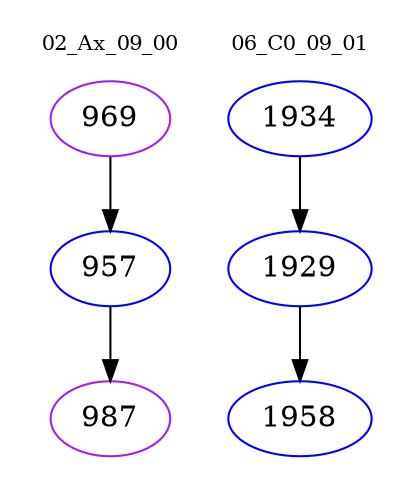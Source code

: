 digraph{
subgraph cluster_0 {
color = white
label = "02_Ax_09_00";
fontsize=10;
T0_969 [label="969", color="purple"]
T0_969 -> T0_957 [color="black"]
T0_957 [label="957", color="blue"]
T0_957 -> T0_987 [color="black"]
T0_987 [label="987", color="purple"]
}
subgraph cluster_1 {
color = white
label = "06_C0_09_01";
fontsize=10;
T1_1934 [label="1934", color="blue"]
T1_1934 -> T1_1929 [color="black"]
T1_1929 [label="1929", color="blue"]
T1_1929 -> T1_1958 [color="black"]
T1_1958 [label="1958", color="blue"]
}
}
